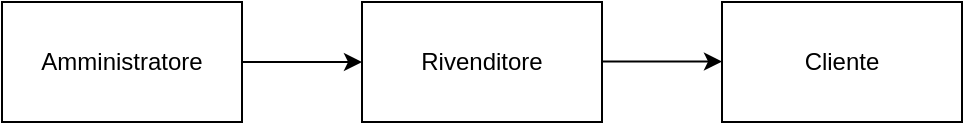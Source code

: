 <mxfile version="22.0.4" type="github">
  <diagram name="Pagina-1" id="Ygy5yfQHm3s8WBBkOKHJ">
    <mxGraphModel dx="808" dy="411" grid="1" gridSize="10" guides="1" tooltips="1" connect="1" arrows="1" fold="1" page="1" pageScale="1" pageWidth="827" pageHeight="1169" math="0" shadow="0">
      <root>
        <mxCell id="0" />
        <mxCell id="1" parent="0" />
        <mxCell id="aYw8s4LGPYsY6GY9-wbT-1" value="Amministratore" style="rounded=0;whiteSpace=wrap;html=1;" vertex="1" parent="1">
          <mxGeometry x="30" y="40" width="120" height="60" as="geometry" />
        </mxCell>
        <mxCell id="aYw8s4LGPYsY6GY9-wbT-2" value="" style="endArrow=classic;html=1;rounded=0;" edge="1" parent="1">
          <mxGeometry width="50" height="50" relative="1" as="geometry">
            <mxPoint x="150" y="70" as="sourcePoint" />
            <mxPoint x="210" y="70" as="targetPoint" />
          </mxGeometry>
        </mxCell>
        <mxCell id="aYw8s4LGPYsY6GY9-wbT-3" value="Rivenditore" style="rounded=0;whiteSpace=wrap;html=1;" vertex="1" parent="1">
          <mxGeometry x="210" y="40" width="120" height="60" as="geometry" />
        </mxCell>
        <mxCell id="aYw8s4LGPYsY6GY9-wbT-7" value="" style="endArrow=classic;html=1;rounded=0;" edge="1" parent="1">
          <mxGeometry width="50" height="50" relative="1" as="geometry">
            <mxPoint x="330" y="69.75" as="sourcePoint" />
            <mxPoint x="390" y="69.75" as="targetPoint" />
          </mxGeometry>
        </mxCell>
        <mxCell id="aYw8s4LGPYsY6GY9-wbT-8" value="Cliente" style="rounded=0;whiteSpace=wrap;html=1;" vertex="1" parent="1">
          <mxGeometry x="390" y="40" width="120" height="60" as="geometry" />
        </mxCell>
      </root>
    </mxGraphModel>
  </diagram>
</mxfile>
